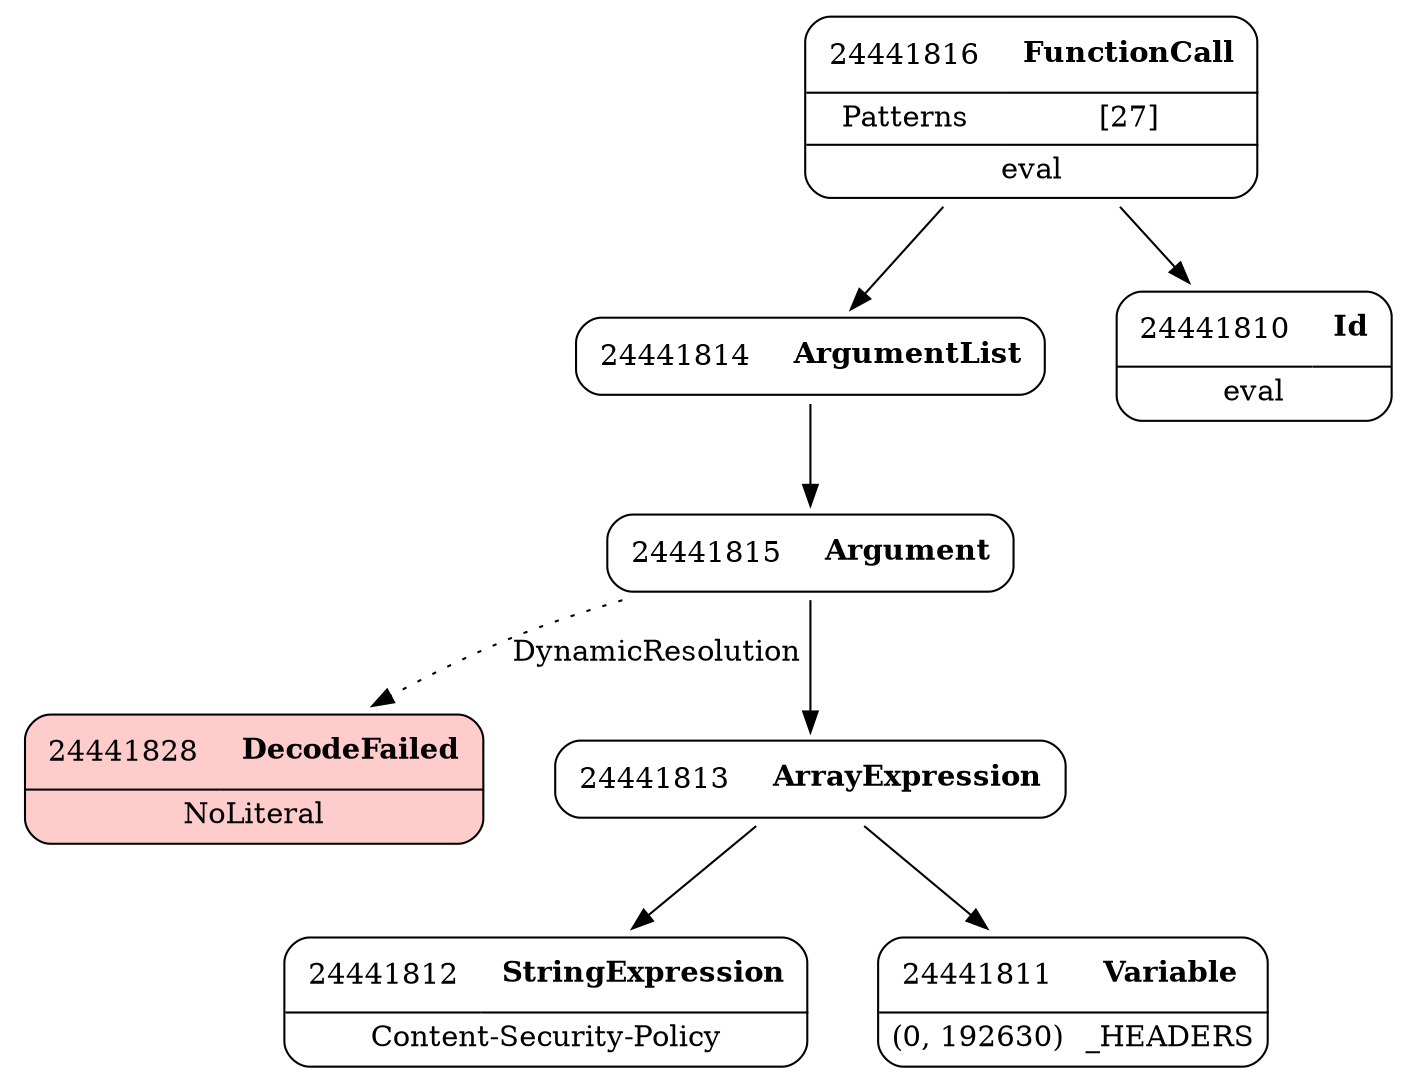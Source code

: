 digraph ast {
node [shape=none];
24441812 [label=<<TABLE border='1' cellspacing='0' cellpadding='10' style='rounded' ><TR><TD border='0'>24441812</TD><TD border='0'><B>StringExpression</B></TD></TR><HR/><TR><TD border='0' cellpadding='5' colspan='2'>Content-Security-Policy</TD></TR></TABLE>>];
24441828 [label=<<TABLE border='1' cellspacing='0' cellpadding='10' style='rounded' bgcolor='#FFCCCC' ><TR><TD border='0'>24441828</TD><TD border='0'><B>DecodeFailed</B></TD></TR><HR/><TR><TD border='0' cellpadding='5' colspan='2'>NoLiteral</TD></TR></TABLE>>];
24441813 [label=<<TABLE border='1' cellspacing='0' cellpadding='10' style='rounded' ><TR><TD border='0'>24441813</TD><TD border='0'><B>ArrayExpression</B></TD></TR></TABLE>>];
24441813 -> 24441811 [weight=2];
24441813 -> 24441812 [weight=2];
24441814 [label=<<TABLE border='1' cellspacing='0' cellpadding='10' style='rounded' ><TR><TD border='0'>24441814</TD><TD border='0'><B>ArgumentList</B></TD></TR></TABLE>>];
24441814 -> 24441815 [weight=2];
24441815 [label=<<TABLE border='1' cellspacing='0' cellpadding='10' style='rounded' ><TR><TD border='0'>24441815</TD><TD border='0'><B>Argument</B></TD></TR></TABLE>>];
24441815 -> 24441813 [weight=2];
24441815 -> 24441828 [style=dotted,label=DynamicResolution];
24441810 [label=<<TABLE border='1' cellspacing='0' cellpadding='10' style='rounded' ><TR><TD border='0'>24441810</TD><TD border='0'><B>Id</B></TD></TR><HR/><TR><TD border='0' cellpadding='5' colspan='2'>eval</TD></TR></TABLE>>];
24441811 [label=<<TABLE border='1' cellspacing='0' cellpadding='10' style='rounded' ><TR><TD border='0'>24441811</TD><TD border='0'><B>Variable</B></TD></TR><HR/><TR><TD border='0' cellpadding='5'>(0, 192630)</TD><TD border='0' cellpadding='5'>_HEADERS</TD></TR></TABLE>>];
24441816 [label=<<TABLE border='1' cellspacing='0' cellpadding='10' style='rounded' ><TR><TD border='0'>24441816</TD><TD border='0'><B>FunctionCall</B></TD></TR><HR/><TR><TD border='0' cellpadding='5'>Patterns</TD><TD border='0' cellpadding='5'>[27]</TD></TR><HR/><TR><TD border='0' cellpadding='5' colspan='2'>eval</TD></TR></TABLE>>];
24441816 -> 24441810 [weight=2];
24441816 -> 24441814 [weight=2];
}
